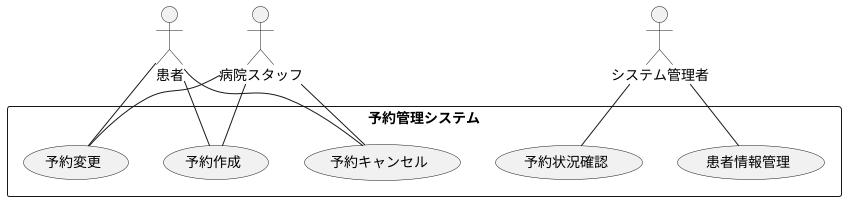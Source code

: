 @startuml
!define AWESOME https://raw.githubusercontent.com/awesometic/plantuml-icon-font-sprites/v1.4/sprites

actor 患者 as patient
actor 病院スタッフ as staff
actor システム管理者 as admin

rectangle "予約管理システム" {

  usecase "予約作成" as UC1
  usecase "予約変更" as UC2
  usecase "予約キャンセル" as UC3
  usecase "予約状況確認" as UC4
  usecase "患者情報管理" as UC5

  patient -- UC1
  patient -- UC2
  patient -- UC3
  staff -- UC1
  staff -- UC2
  staff -- UC3
  admin -- UC4
  admin -- UC5

}
@enduml